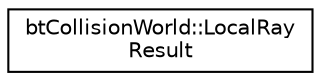 digraph "Graphical Class Hierarchy"
{
  edge [fontname="Helvetica",fontsize="10",labelfontname="Helvetica",labelfontsize="10"];
  node [fontname="Helvetica",fontsize="10",shape=record];
  rankdir="LR";
  Node1 [label="btCollisionWorld::LocalRay\lResult",height=0.2,width=0.4,color="black", fillcolor="white", style="filled",URL="$structbt_collision_world_1_1_local_ray_result.html"];
}
